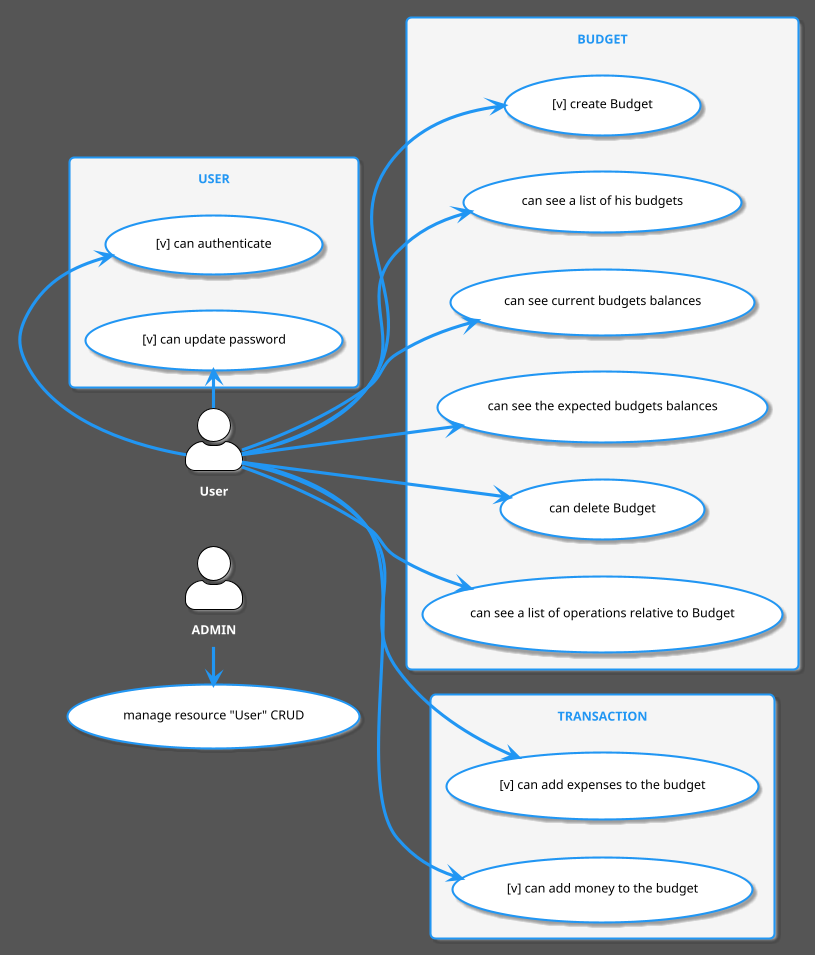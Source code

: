 @startuml
!theme materia
skinparam actorStyle awesome
skinparam roundcorner 10
skinparam BackgroundColor #555555
skinparam usecase{
    BackgroundColor white
    FontColor black
}
skinparam Actor{
    BackgroundColor white
    BorderColor black
    FontColor white
    FontStyle bold
}
skinparam rectangle{
    BackgroundColor WhiteSmoke
}
left to right direction
'----------------------------------------------

actor :ADMIN: as ADM
actor :User: as U

ADM -> (manage resource "User" CRUD)

rectangle USER{
    U -> ([v] can authenticate)
    U -> ([v] can update password)
}

rectangle BUDGET{
    U --> ([v] create Budget)
    U --> (can see a list of his budgets)
    U --> (can see current budgets balances)
    U --> (can see the expected budgets balances)
    U --> (can delete Budget)
    U --> (can see a list of operations relative to Budget)
}
rectangle TRANSACTION{
 U --> ([v] can add expenses to the budget)
 U --> ([v] can add money to the budget)
}


@enduml
